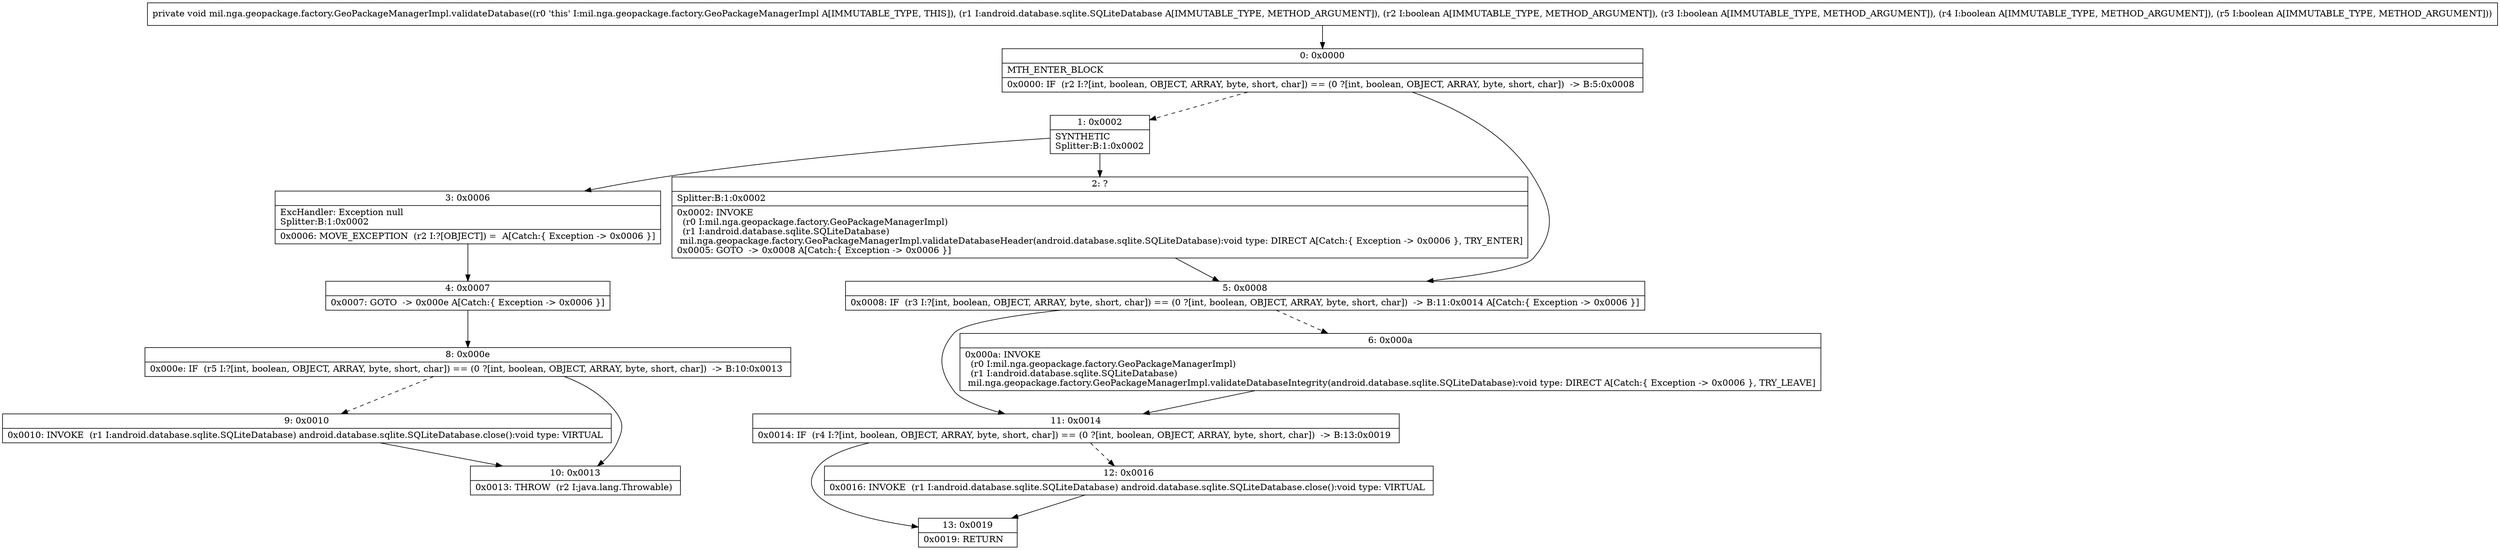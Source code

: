 digraph "CFG formil.nga.geopackage.factory.GeoPackageManagerImpl.validateDatabase(Landroid\/database\/sqlite\/SQLiteDatabase;ZZZZ)V" {
Node_0 [shape=record,label="{0\:\ 0x0000|MTH_ENTER_BLOCK\l|0x0000: IF  (r2 I:?[int, boolean, OBJECT, ARRAY, byte, short, char]) == (0 ?[int, boolean, OBJECT, ARRAY, byte, short, char])  \-\> B:5:0x0008 \l}"];
Node_1 [shape=record,label="{1\:\ 0x0002|SYNTHETIC\lSplitter:B:1:0x0002\l}"];
Node_2 [shape=record,label="{2\:\ ?|Splitter:B:1:0x0002\l|0x0002: INVOKE  \l  (r0 I:mil.nga.geopackage.factory.GeoPackageManagerImpl)\l  (r1 I:android.database.sqlite.SQLiteDatabase)\l mil.nga.geopackage.factory.GeoPackageManagerImpl.validateDatabaseHeader(android.database.sqlite.SQLiteDatabase):void type: DIRECT A[Catch:\{ Exception \-\> 0x0006 \}, TRY_ENTER]\l0x0005: GOTO  \-\> 0x0008 A[Catch:\{ Exception \-\> 0x0006 \}]\l}"];
Node_3 [shape=record,label="{3\:\ 0x0006|ExcHandler: Exception null\lSplitter:B:1:0x0002\l|0x0006: MOVE_EXCEPTION  (r2 I:?[OBJECT]) =  A[Catch:\{ Exception \-\> 0x0006 \}]\l}"];
Node_4 [shape=record,label="{4\:\ 0x0007|0x0007: GOTO  \-\> 0x000e A[Catch:\{ Exception \-\> 0x0006 \}]\l}"];
Node_5 [shape=record,label="{5\:\ 0x0008|0x0008: IF  (r3 I:?[int, boolean, OBJECT, ARRAY, byte, short, char]) == (0 ?[int, boolean, OBJECT, ARRAY, byte, short, char])  \-\> B:11:0x0014 A[Catch:\{ Exception \-\> 0x0006 \}]\l}"];
Node_6 [shape=record,label="{6\:\ 0x000a|0x000a: INVOKE  \l  (r0 I:mil.nga.geopackage.factory.GeoPackageManagerImpl)\l  (r1 I:android.database.sqlite.SQLiteDatabase)\l mil.nga.geopackage.factory.GeoPackageManagerImpl.validateDatabaseIntegrity(android.database.sqlite.SQLiteDatabase):void type: DIRECT A[Catch:\{ Exception \-\> 0x0006 \}, TRY_LEAVE]\l}"];
Node_8 [shape=record,label="{8\:\ 0x000e|0x000e: IF  (r5 I:?[int, boolean, OBJECT, ARRAY, byte, short, char]) == (0 ?[int, boolean, OBJECT, ARRAY, byte, short, char])  \-\> B:10:0x0013 \l}"];
Node_9 [shape=record,label="{9\:\ 0x0010|0x0010: INVOKE  (r1 I:android.database.sqlite.SQLiteDatabase) android.database.sqlite.SQLiteDatabase.close():void type: VIRTUAL \l}"];
Node_10 [shape=record,label="{10\:\ 0x0013|0x0013: THROW  (r2 I:java.lang.Throwable) \l}"];
Node_11 [shape=record,label="{11\:\ 0x0014|0x0014: IF  (r4 I:?[int, boolean, OBJECT, ARRAY, byte, short, char]) == (0 ?[int, boolean, OBJECT, ARRAY, byte, short, char])  \-\> B:13:0x0019 \l}"];
Node_12 [shape=record,label="{12\:\ 0x0016|0x0016: INVOKE  (r1 I:android.database.sqlite.SQLiteDatabase) android.database.sqlite.SQLiteDatabase.close():void type: VIRTUAL \l}"];
Node_13 [shape=record,label="{13\:\ 0x0019|0x0019: RETURN   \l}"];
MethodNode[shape=record,label="{private void mil.nga.geopackage.factory.GeoPackageManagerImpl.validateDatabase((r0 'this' I:mil.nga.geopackage.factory.GeoPackageManagerImpl A[IMMUTABLE_TYPE, THIS]), (r1 I:android.database.sqlite.SQLiteDatabase A[IMMUTABLE_TYPE, METHOD_ARGUMENT]), (r2 I:boolean A[IMMUTABLE_TYPE, METHOD_ARGUMENT]), (r3 I:boolean A[IMMUTABLE_TYPE, METHOD_ARGUMENT]), (r4 I:boolean A[IMMUTABLE_TYPE, METHOD_ARGUMENT]), (r5 I:boolean A[IMMUTABLE_TYPE, METHOD_ARGUMENT])) }"];
MethodNode -> Node_0;
Node_0 -> Node_1[style=dashed];
Node_0 -> Node_5;
Node_1 -> Node_2;
Node_1 -> Node_3;
Node_2 -> Node_5;
Node_3 -> Node_4;
Node_4 -> Node_8;
Node_5 -> Node_6[style=dashed];
Node_5 -> Node_11;
Node_6 -> Node_11;
Node_8 -> Node_9[style=dashed];
Node_8 -> Node_10;
Node_9 -> Node_10;
Node_11 -> Node_12[style=dashed];
Node_11 -> Node_13;
Node_12 -> Node_13;
}

